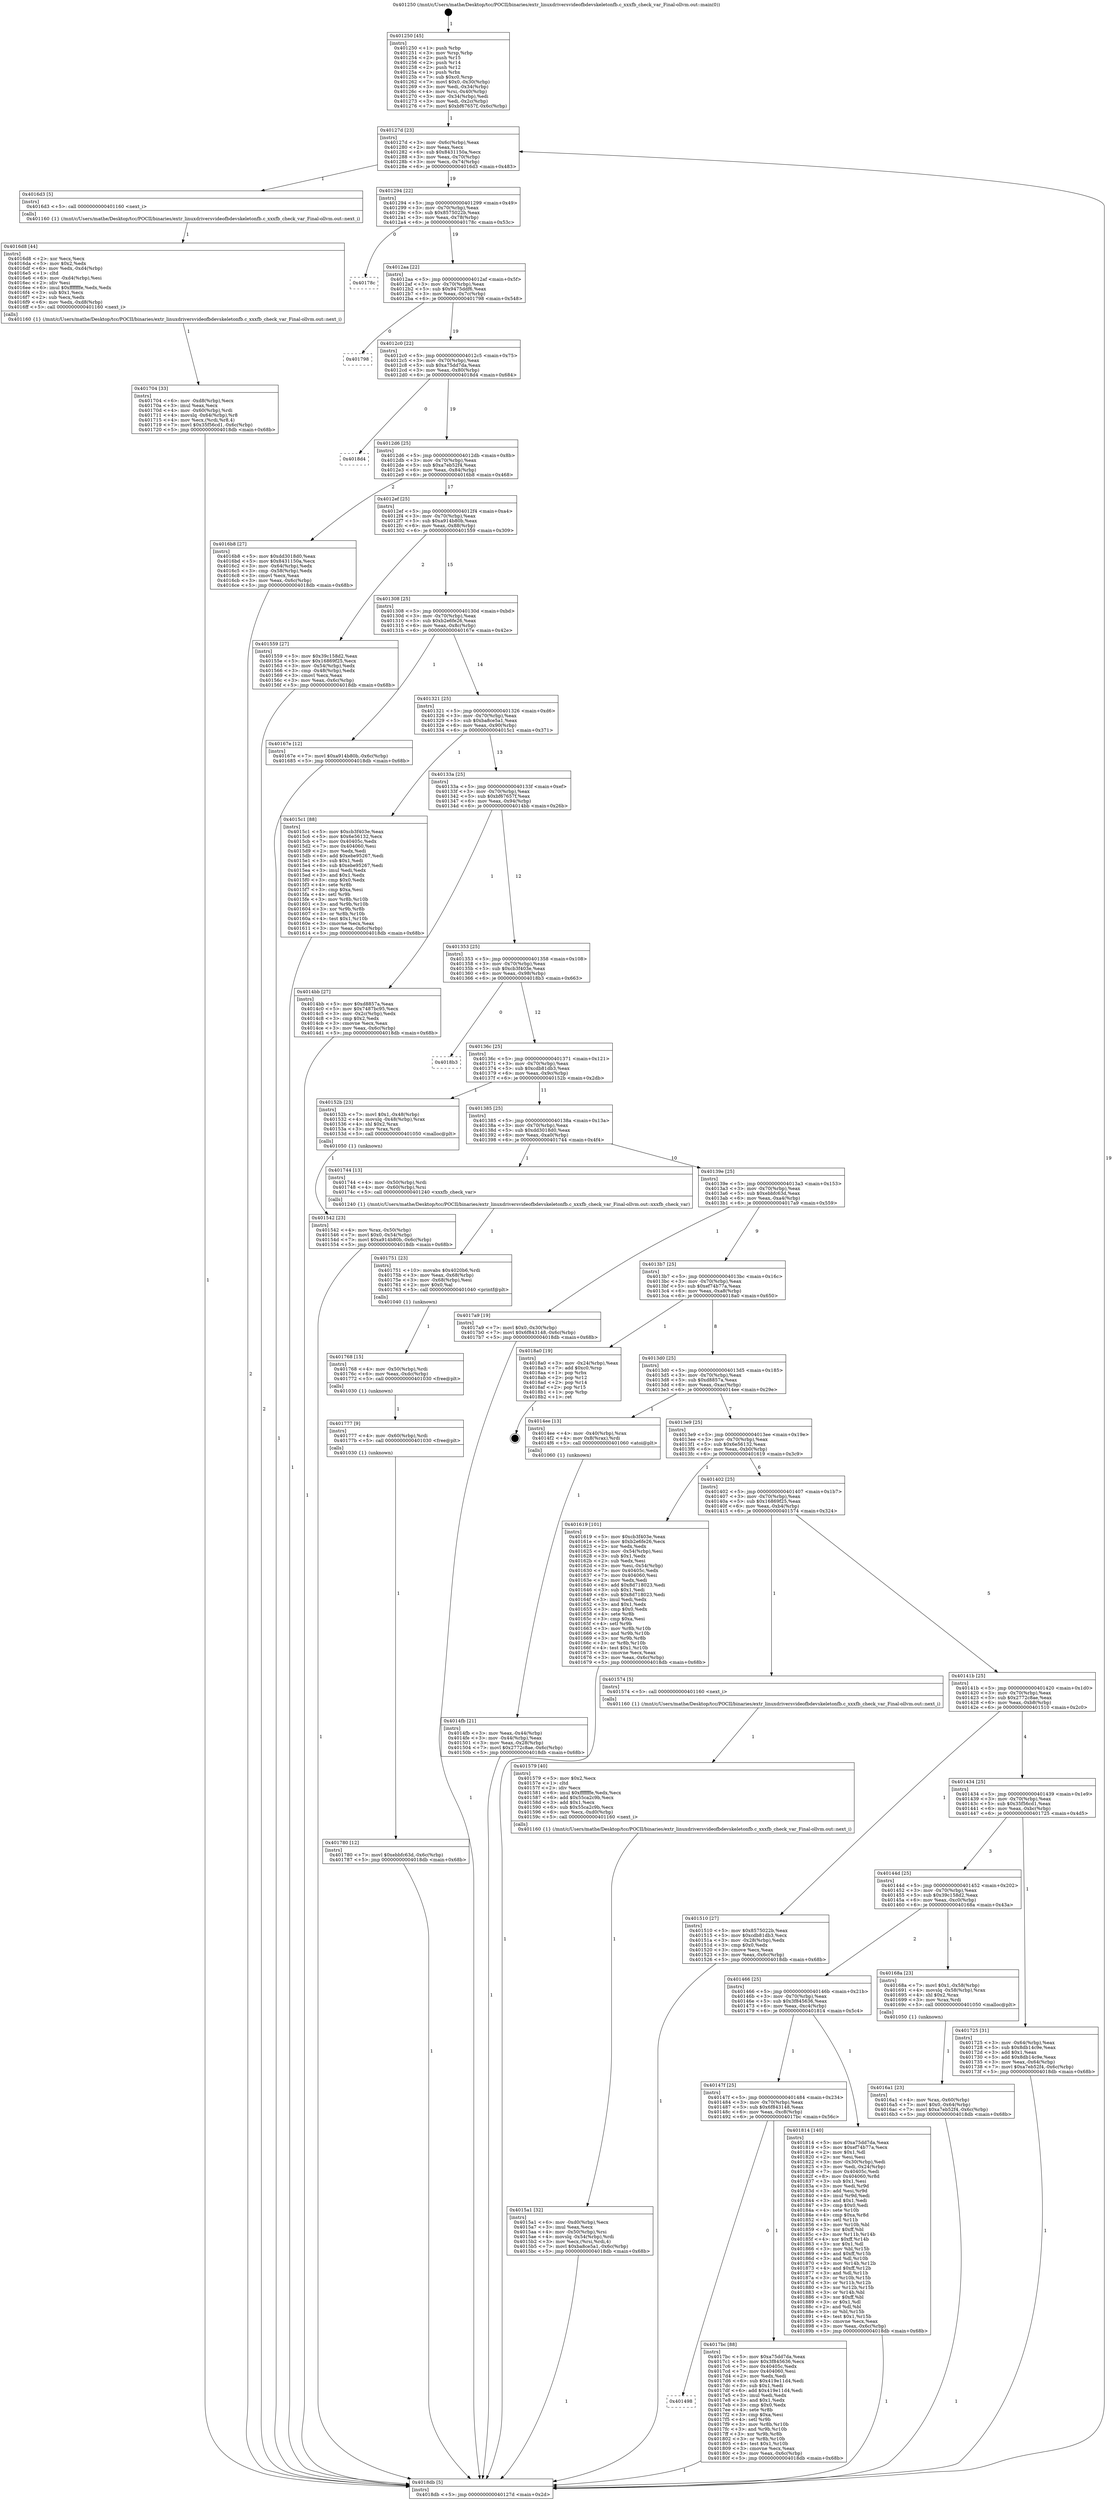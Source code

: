 digraph "0x401250" {
  label = "0x401250 (/mnt/c/Users/mathe/Desktop/tcc/POCII/binaries/extr_linuxdriversvideofbdevskeletonfb.c_xxxfb_check_var_Final-ollvm.out::main(0))"
  labelloc = "t"
  node[shape=record]

  Entry [label="",width=0.3,height=0.3,shape=circle,fillcolor=black,style=filled]
  "0x40127d" [label="{
     0x40127d [23]\l
     | [instrs]\l
     &nbsp;&nbsp;0x40127d \<+3\>: mov -0x6c(%rbp),%eax\l
     &nbsp;&nbsp;0x401280 \<+2\>: mov %eax,%ecx\l
     &nbsp;&nbsp;0x401282 \<+6\>: sub $0x8431150a,%ecx\l
     &nbsp;&nbsp;0x401288 \<+3\>: mov %eax,-0x70(%rbp)\l
     &nbsp;&nbsp;0x40128b \<+3\>: mov %ecx,-0x74(%rbp)\l
     &nbsp;&nbsp;0x40128e \<+6\>: je 00000000004016d3 \<main+0x483\>\l
  }"]
  "0x4016d3" [label="{
     0x4016d3 [5]\l
     | [instrs]\l
     &nbsp;&nbsp;0x4016d3 \<+5\>: call 0000000000401160 \<next_i\>\l
     | [calls]\l
     &nbsp;&nbsp;0x401160 \{1\} (/mnt/c/Users/mathe/Desktop/tcc/POCII/binaries/extr_linuxdriversvideofbdevskeletonfb.c_xxxfb_check_var_Final-ollvm.out::next_i)\l
  }"]
  "0x401294" [label="{
     0x401294 [22]\l
     | [instrs]\l
     &nbsp;&nbsp;0x401294 \<+5\>: jmp 0000000000401299 \<main+0x49\>\l
     &nbsp;&nbsp;0x401299 \<+3\>: mov -0x70(%rbp),%eax\l
     &nbsp;&nbsp;0x40129c \<+5\>: sub $0x8575022b,%eax\l
     &nbsp;&nbsp;0x4012a1 \<+3\>: mov %eax,-0x78(%rbp)\l
     &nbsp;&nbsp;0x4012a4 \<+6\>: je 000000000040178c \<main+0x53c\>\l
  }"]
  Exit [label="",width=0.3,height=0.3,shape=circle,fillcolor=black,style=filled,peripheries=2]
  "0x40178c" [label="{
     0x40178c\l
  }", style=dashed]
  "0x4012aa" [label="{
     0x4012aa [22]\l
     | [instrs]\l
     &nbsp;&nbsp;0x4012aa \<+5\>: jmp 00000000004012af \<main+0x5f\>\l
     &nbsp;&nbsp;0x4012af \<+3\>: mov -0x70(%rbp),%eax\l
     &nbsp;&nbsp;0x4012b2 \<+5\>: sub $0x9475ddf6,%eax\l
     &nbsp;&nbsp;0x4012b7 \<+3\>: mov %eax,-0x7c(%rbp)\l
     &nbsp;&nbsp;0x4012ba \<+6\>: je 0000000000401798 \<main+0x548\>\l
  }"]
  "0x401498" [label="{
     0x401498\l
  }", style=dashed]
  "0x401798" [label="{
     0x401798\l
  }", style=dashed]
  "0x4012c0" [label="{
     0x4012c0 [22]\l
     | [instrs]\l
     &nbsp;&nbsp;0x4012c0 \<+5\>: jmp 00000000004012c5 \<main+0x75\>\l
     &nbsp;&nbsp;0x4012c5 \<+3\>: mov -0x70(%rbp),%eax\l
     &nbsp;&nbsp;0x4012c8 \<+5\>: sub $0xa75dd7da,%eax\l
     &nbsp;&nbsp;0x4012cd \<+3\>: mov %eax,-0x80(%rbp)\l
     &nbsp;&nbsp;0x4012d0 \<+6\>: je 00000000004018d4 \<main+0x684\>\l
  }"]
  "0x4017bc" [label="{
     0x4017bc [88]\l
     | [instrs]\l
     &nbsp;&nbsp;0x4017bc \<+5\>: mov $0xa75dd7da,%eax\l
     &nbsp;&nbsp;0x4017c1 \<+5\>: mov $0x3f845636,%ecx\l
     &nbsp;&nbsp;0x4017c6 \<+7\>: mov 0x40405c,%edx\l
     &nbsp;&nbsp;0x4017cd \<+7\>: mov 0x404060,%esi\l
     &nbsp;&nbsp;0x4017d4 \<+2\>: mov %edx,%edi\l
     &nbsp;&nbsp;0x4017d6 \<+6\>: sub $0x419e11d4,%edi\l
     &nbsp;&nbsp;0x4017dc \<+3\>: sub $0x1,%edi\l
     &nbsp;&nbsp;0x4017df \<+6\>: add $0x419e11d4,%edi\l
     &nbsp;&nbsp;0x4017e5 \<+3\>: imul %edi,%edx\l
     &nbsp;&nbsp;0x4017e8 \<+3\>: and $0x1,%edx\l
     &nbsp;&nbsp;0x4017eb \<+3\>: cmp $0x0,%edx\l
     &nbsp;&nbsp;0x4017ee \<+4\>: sete %r8b\l
     &nbsp;&nbsp;0x4017f2 \<+3\>: cmp $0xa,%esi\l
     &nbsp;&nbsp;0x4017f5 \<+4\>: setl %r9b\l
     &nbsp;&nbsp;0x4017f9 \<+3\>: mov %r8b,%r10b\l
     &nbsp;&nbsp;0x4017fc \<+3\>: and %r9b,%r10b\l
     &nbsp;&nbsp;0x4017ff \<+3\>: xor %r9b,%r8b\l
     &nbsp;&nbsp;0x401802 \<+3\>: or %r8b,%r10b\l
     &nbsp;&nbsp;0x401805 \<+4\>: test $0x1,%r10b\l
     &nbsp;&nbsp;0x401809 \<+3\>: cmovne %ecx,%eax\l
     &nbsp;&nbsp;0x40180c \<+3\>: mov %eax,-0x6c(%rbp)\l
     &nbsp;&nbsp;0x40180f \<+5\>: jmp 00000000004018db \<main+0x68b\>\l
  }"]
  "0x4018d4" [label="{
     0x4018d4\l
  }", style=dashed]
  "0x4012d6" [label="{
     0x4012d6 [25]\l
     | [instrs]\l
     &nbsp;&nbsp;0x4012d6 \<+5\>: jmp 00000000004012db \<main+0x8b\>\l
     &nbsp;&nbsp;0x4012db \<+3\>: mov -0x70(%rbp),%eax\l
     &nbsp;&nbsp;0x4012de \<+5\>: sub $0xa7eb52f4,%eax\l
     &nbsp;&nbsp;0x4012e3 \<+6\>: mov %eax,-0x84(%rbp)\l
     &nbsp;&nbsp;0x4012e9 \<+6\>: je 00000000004016b8 \<main+0x468\>\l
  }"]
  "0x40147f" [label="{
     0x40147f [25]\l
     | [instrs]\l
     &nbsp;&nbsp;0x40147f \<+5\>: jmp 0000000000401484 \<main+0x234\>\l
     &nbsp;&nbsp;0x401484 \<+3\>: mov -0x70(%rbp),%eax\l
     &nbsp;&nbsp;0x401487 \<+5\>: sub $0x6f843148,%eax\l
     &nbsp;&nbsp;0x40148c \<+6\>: mov %eax,-0xc8(%rbp)\l
     &nbsp;&nbsp;0x401492 \<+6\>: je 00000000004017bc \<main+0x56c\>\l
  }"]
  "0x4016b8" [label="{
     0x4016b8 [27]\l
     | [instrs]\l
     &nbsp;&nbsp;0x4016b8 \<+5\>: mov $0xdd3018d0,%eax\l
     &nbsp;&nbsp;0x4016bd \<+5\>: mov $0x8431150a,%ecx\l
     &nbsp;&nbsp;0x4016c2 \<+3\>: mov -0x64(%rbp),%edx\l
     &nbsp;&nbsp;0x4016c5 \<+3\>: cmp -0x58(%rbp),%edx\l
     &nbsp;&nbsp;0x4016c8 \<+3\>: cmovl %ecx,%eax\l
     &nbsp;&nbsp;0x4016cb \<+3\>: mov %eax,-0x6c(%rbp)\l
     &nbsp;&nbsp;0x4016ce \<+5\>: jmp 00000000004018db \<main+0x68b\>\l
  }"]
  "0x4012ef" [label="{
     0x4012ef [25]\l
     | [instrs]\l
     &nbsp;&nbsp;0x4012ef \<+5\>: jmp 00000000004012f4 \<main+0xa4\>\l
     &nbsp;&nbsp;0x4012f4 \<+3\>: mov -0x70(%rbp),%eax\l
     &nbsp;&nbsp;0x4012f7 \<+5\>: sub $0xa914b80b,%eax\l
     &nbsp;&nbsp;0x4012fc \<+6\>: mov %eax,-0x88(%rbp)\l
     &nbsp;&nbsp;0x401302 \<+6\>: je 0000000000401559 \<main+0x309\>\l
  }"]
  "0x401814" [label="{
     0x401814 [140]\l
     | [instrs]\l
     &nbsp;&nbsp;0x401814 \<+5\>: mov $0xa75dd7da,%eax\l
     &nbsp;&nbsp;0x401819 \<+5\>: mov $0xef74b77a,%ecx\l
     &nbsp;&nbsp;0x40181e \<+2\>: mov $0x1,%dl\l
     &nbsp;&nbsp;0x401820 \<+2\>: xor %esi,%esi\l
     &nbsp;&nbsp;0x401822 \<+3\>: mov -0x30(%rbp),%edi\l
     &nbsp;&nbsp;0x401825 \<+3\>: mov %edi,-0x24(%rbp)\l
     &nbsp;&nbsp;0x401828 \<+7\>: mov 0x40405c,%edi\l
     &nbsp;&nbsp;0x40182f \<+8\>: mov 0x404060,%r8d\l
     &nbsp;&nbsp;0x401837 \<+3\>: sub $0x1,%esi\l
     &nbsp;&nbsp;0x40183a \<+3\>: mov %edi,%r9d\l
     &nbsp;&nbsp;0x40183d \<+3\>: add %esi,%r9d\l
     &nbsp;&nbsp;0x401840 \<+4\>: imul %r9d,%edi\l
     &nbsp;&nbsp;0x401844 \<+3\>: and $0x1,%edi\l
     &nbsp;&nbsp;0x401847 \<+3\>: cmp $0x0,%edi\l
     &nbsp;&nbsp;0x40184a \<+4\>: sete %r10b\l
     &nbsp;&nbsp;0x40184e \<+4\>: cmp $0xa,%r8d\l
     &nbsp;&nbsp;0x401852 \<+4\>: setl %r11b\l
     &nbsp;&nbsp;0x401856 \<+3\>: mov %r10b,%bl\l
     &nbsp;&nbsp;0x401859 \<+3\>: xor $0xff,%bl\l
     &nbsp;&nbsp;0x40185c \<+3\>: mov %r11b,%r14b\l
     &nbsp;&nbsp;0x40185f \<+4\>: xor $0xff,%r14b\l
     &nbsp;&nbsp;0x401863 \<+3\>: xor $0x1,%dl\l
     &nbsp;&nbsp;0x401866 \<+3\>: mov %bl,%r15b\l
     &nbsp;&nbsp;0x401869 \<+4\>: and $0xff,%r15b\l
     &nbsp;&nbsp;0x40186d \<+3\>: and %dl,%r10b\l
     &nbsp;&nbsp;0x401870 \<+3\>: mov %r14b,%r12b\l
     &nbsp;&nbsp;0x401873 \<+4\>: and $0xff,%r12b\l
     &nbsp;&nbsp;0x401877 \<+3\>: and %dl,%r11b\l
     &nbsp;&nbsp;0x40187a \<+3\>: or %r10b,%r15b\l
     &nbsp;&nbsp;0x40187d \<+3\>: or %r11b,%r12b\l
     &nbsp;&nbsp;0x401880 \<+3\>: xor %r12b,%r15b\l
     &nbsp;&nbsp;0x401883 \<+3\>: or %r14b,%bl\l
     &nbsp;&nbsp;0x401886 \<+3\>: xor $0xff,%bl\l
     &nbsp;&nbsp;0x401889 \<+3\>: or $0x1,%dl\l
     &nbsp;&nbsp;0x40188c \<+2\>: and %dl,%bl\l
     &nbsp;&nbsp;0x40188e \<+3\>: or %bl,%r15b\l
     &nbsp;&nbsp;0x401891 \<+4\>: test $0x1,%r15b\l
     &nbsp;&nbsp;0x401895 \<+3\>: cmovne %ecx,%eax\l
     &nbsp;&nbsp;0x401898 \<+3\>: mov %eax,-0x6c(%rbp)\l
     &nbsp;&nbsp;0x40189b \<+5\>: jmp 00000000004018db \<main+0x68b\>\l
  }"]
  "0x401559" [label="{
     0x401559 [27]\l
     | [instrs]\l
     &nbsp;&nbsp;0x401559 \<+5\>: mov $0x39c158d2,%eax\l
     &nbsp;&nbsp;0x40155e \<+5\>: mov $0x16869f25,%ecx\l
     &nbsp;&nbsp;0x401563 \<+3\>: mov -0x54(%rbp),%edx\l
     &nbsp;&nbsp;0x401566 \<+3\>: cmp -0x48(%rbp),%edx\l
     &nbsp;&nbsp;0x401569 \<+3\>: cmovl %ecx,%eax\l
     &nbsp;&nbsp;0x40156c \<+3\>: mov %eax,-0x6c(%rbp)\l
     &nbsp;&nbsp;0x40156f \<+5\>: jmp 00000000004018db \<main+0x68b\>\l
  }"]
  "0x401308" [label="{
     0x401308 [25]\l
     | [instrs]\l
     &nbsp;&nbsp;0x401308 \<+5\>: jmp 000000000040130d \<main+0xbd\>\l
     &nbsp;&nbsp;0x40130d \<+3\>: mov -0x70(%rbp),%eax\l
     &nbsp;&nbsp;0x401310 \<+5\>: sub $0xb2e6fe26,%eax\l
     &nbsp;&nbsp;0x401315 \<+6\>: mov %eax,-0x8c(%rbp)\l
     &nbsp;&nbsp;0x40131b \<+6\>: je 000000000040167e \<main+0x42e\>\l
  }"]
  "0x401780" [label="{
     0x401780 [12]\l
     | [instrs]\l
     &nbsp;&nbsp;0x401780 \<+7\>: movl $0xebbfc63d,-0x6c(%rbp)\l
     &nbsp;&nbsp;0x401787 \<+5\>: jmp 00000000004018db \<main+0x68b\>\l
  }"]
  "0x40167e" [label="{
     0x40167e [12]\l
     | [instrs]\l
     &nbsp;&nbsp;0x40167e \<+7\>: movl $0xa914b80b,-0x6c(%rbp)\l
     &nbsp;&nbsp;0x401685 \<+5\>: jmp 00000000004018db \<main+0x68b\>\l
  }"]
  "0x401321" [label="{
     0x401321 [25]\l
     | [instrs]\l
     &nbsp;&nbsp;0x401321 \<+5\>: jmp 0000000000401326 \<main+0xd6\>\l
     &nbsp;&nbsp;0x401326 \<+3\>: mov -0x70(%rbp),%eax\l
     &nbsp;&nbsp;0x401329 \<+5\>: sub $0xba8ce5a1,%eax\l
     &nbsp;&nbsp;0x40132e \<+6\>: mov %eax,-0x90(%rbp)\l
     &nbsp;&nbsp;0x401334 \<+6\>: je 00000000004015c1 \<main+0x371\>\l
  }"]
  "0x401777" [label="{
     0x401777 [9]\l
     | [instrs]\l
     &nbsp;&nbsp;0x401777 \<+4\>: mov -0x60(%rbp),%rdi\l
     &nbsp;&nbsp;0x40177b \<+5\>: call 0000000000401030 \<free@plt\>\l
     | [calls]\l
     &nbsp;&nbsp;0x401030 \{1\} (unknown)\l
  }"]
  "0x4015c1" [label="{
     0x4015c1 [88]\l
     | [instrs]\l
     &nbsp;&nbsp;0x4015c1 \<+5\>: mov $0xcb3f403e,%eax\l
     &nbsp;&nbsp;0x4015c6 \<+5\>: mov $0x6e56132,%ecx\l
     &nbsp;&nbsp;0x4015cb \<+7\>: mov 0x40405c,%edx\l
     &nbsp;&nbsp;0x4015d2 \<+7\>: mov 0x404060,%esi\l
     &nbsp;&nbsp;0x4015d9 \<+2\>: mov %edx,%edi\l
     &nbsp;&nbsp;0x4015db \<+6\>: add $0xebe95267,%edi\l
     &nbsp;&nbsp;0x4015e1 \<+3\>: sub $0x1,%edi\l
     &nbsp;&nbsp;0x4015e4 \<+6\>: sub $0xebe95267,%edi\l
     &nbsp;&nbsp;0x4015ea \<+3\>: imul %edi,%edx\l
     &nbsp;&nbsp;0x4015ed \<+3\>: and $0x1,%edx\l
     &nbsp;&nbsp;0x4015f0 \<+3\>: cmp $0x0,%edx\l
     &nbsp;&nbsp;0x4015f3 \<+4\>: sete %r8b\l
     &nbsp;&nbsp;0x4015f7 \<+3\>: cmp $0xa,%esi\l
     &nbsp;&nbsp;0x4015fa \<+4\>: setl %r9b\l
     &nbsp;&nbsp;0x4015fe \<+3\>: mov %r8b,%r10b\l
     &nbsp;&nbsp;0x401601 \<+3\>: and %r9b,%r10b\l
     &nbsp;&nbsp;0x401604 \<+3\>: xor %r9b,%r8b\l
     &nbsp;&nbsp;0x401607 \<+3\>: or %r8b,%r10b\l
     &nbsp;&nbsp;0x40160a \<+4\>: test $0x1,%r10b\l
     &nbsp;&nbsp;0x40160e \<+3\>: cmovne %ecx,%eax\l
     &nbsp;&nbsp;0x401611 \<+3\>: mov %eax,-0x6c(%rbp)\l
     &nbsp;&nbsp;0x401614 \<+5\>: jmp 00000000004018db \<main+0x68b\>\l
  }"]
  "0x40133a" [label="{
     0x40133a [25]\l
     | [instrs]\l
     &nbsp;&nbsp;0x40133a \<+5\>: jmp 000000000040133f \<main+0xef\>\l
     &nbsp;&nbsp;0x40133f \<+3\>: mov -0x70(%rbp),%eax\l
     &nbsp;&nbsp;0x401342 \<+5\>: sub $0xbf67657f,%eax\l
     &nbsp;&nbsp;0x401347 \<+6\>: mov %eax,-0x94(%rbp)\l
     &nbsp;&nbsp;0x40134d \<+6\>: je 00000000004014bb \<main+0x26b\>\l
  }"]
  "0x401768" [label="{
     0x401768 [15]\l
     | [instrs]\l
     &nbsp;&nbsp;0x401768 \<+4\>: mov -0x50(%rbp),%rdi\l
     &nbsp;&nbsp;0x40176c \<+6\>: mov %eax,-0xdc(%rbp)\l
     &nbsp;&nbsp;0x401772 \<+5\>: call 0000000000401030 \<free@plt\>\l
     | [calls]\l
     &nbsp;&nbsp;0x401030 \{1\} (unknown)\l
  }"]
  "0x4014bb" [label="{
     0x4014bb [27]\l
     | [instrs]\l
     &nbsp;&nbsp;0x4014bb \<+5\>: mov $0xd8857a,%eax\l
     &nbsp;&nbsp;0x4014c0 \<+5\>: mov $0x7487bc95,%ecx\l
     &nbsp;&nbsp;0x4014c5 \<+3\>: mov -0x2c(%rbp),%edx\l
     &nbsp;&nbsp;0x4014c8 \<+3\>: cmp $0x2,%edx\l
     &nbsp;&nbsp;0x4014cb \<+3\>: cmovne %ecx,%eax\l
     &nbsp;&nbsp;0x4014ce \<+3\>: mov %eax,-0x6c(%rbp)\l
     &nbsp;&nbsp;0x4014d1 \<+5\>: jmp 00000000004018db \<main+0x68b\>\l
  }"]
  "0x401353" [label="{
     0x401353 [25]\l
     | [instrs]\l
     &nbsp;&nbsp;0x401353 \<+5\>: jmp 0000000000401358 \<main+0x108\>\l
     &nbsp;&nbsp;0x401358 \<+3\>: mov -0x70(%rbp),%eax\l
     &nbsp;&nbsp;0x40135b \<+5\>: sub $0xcb3f403e,%eax\l
     &nbsp;&nbsp;0x401360 \<+6\>: mov %eax,-0x98(%rbp)\l
     &nbsp;&nbsp;0x401366 \<+6\>: je 00000000004018b3 \<main+0x663\>\l
  }"]
  "0x4018db" [label="{
     0x4018db [5]\l
     | [instrs]\l
     &nbsp;&nbsp;0x4018db \<+5\>: jmp 000000000040127d \<main+0x2d\>\l
  }"]
  "0x401250" [label="{
     0x401250 [45]\l
     | [instrs]\l
     &nbsp;&nbsp;0x401250 \<+1\>: push %rbp\l
     &nbsp;&nbsp;0x401251 \<+3\>: mov %rsp,%rbp\l
     &nbsp;&nbsp;0x401254 \<+2\>: push %r15\l
     &nbsp;&nbsp;0x401256 \<+2\>: push %r14\l
     &nbsp;&nbsp;0x401258 \<+2\>: push %r12\l
     &nbsp;&nbsp;0x40125a \<+1\>: push %rbx\l
     &nbsp;&nbsp;0x40125b \<+7\>: sub $0xc0,%rsp\l
     &nbsp;&nbsp;0x401262 \<+7\>: movl $0x0,-0x30(%rbp)\l
     &nbsp;&nbsp;0x401269 \<+3\>: mov %edi,-0x34(%rbp)\l
     &nbsp;&nbsp;0x40126c \<+4\>: mov %rsi,-0x40(%rbp)\l
     &nbsp;&nbsp;0x401270 \<+3\>: mov -0x34(%rbp),%edi\l
     &nbsp;&nbsp;0x401273 \<+3\>: mov %edi,-0x2c(%rbp)\l
     &nbsp;&nbsp;0x401276 \<+7\>: movl $0xbf67657f,-0x6c(%rbp)\l
  }"]
  "0x401751" [label="{
     0x401751 [23]\l
     | [instrs]\l
     &nbsp;&nbsp;0x401751 \<+10\>: movabs $0x4020b6,%rdi\l
     &nbsp;&nbsp;0x40175b \<+3\>: mov %eax,-0x68(%rbp)\l
     &nbsp;&nbsp;0x40175e \<+3\>: mov -0x68(%rbp),%esi\l
     &nbsp;&nbsp;0x401761 \<+2\>: mov $0x0,%al\l
     &nbsp;&nbsp;0x401763 \<+5\>: call 0000000000401040 \<printf@plt\>\l
     | [calls]\l
     &nbsp;&nbsp;0x401040 \{1\} (unknown)\l
  }"]
  "0x4018b3" [label="{
     0x4018b3\l
  }", style=dashed]
  "0x40136c" [label="{
     0x40136c [25]\l
     | [instrs]\l
     &nbsp;&nbsp;0x40136c \<+5\>: jmp 0000000000401371 \<main+0x121\>\l
     &nbsp;&nbsp;0x401371 \<+3\>: mov -0x70(%rbp),%eax\l
     &nbsp;&nbsp;0x401374 \<+5\>: sub $0xcdb81db3,%eax\l
     &nbsp;&nbsp;0x401379 \<+6\>: mov %eax,-0x9c(%rbp)\l
     &nbsp;&nbsp;0x40137f \<+6\>: je 000000000040152b \<main+0x2db\>\l
  }"]
  "0x401704" [label="{
     0x401704 [33]\l
     | [instrs]\l
     &nbsp;&nbsp;0x401704 \<+6\>: mov -0xd8(%rbp),%ecx\l
     &nbsp;&nbsp;0x40170a \<+3\>: imul %eax,%ecx\l
     &nbsp;&nbsp;0x40170d \<+4\>: mov -0x60(%rbp),%rdi\l
     &nbsp;&nbsp;0x401711 \<+4\>: movslq -0x64(%rbp),%r8\l
     &nbsp;&nbsp;0x401715 \<+4\>: mov %ecx,(%rdi,%r8,4)\l
     &nbsp;&nbsp;0x401719 \<+7\>: movl $0x35f56cd1,-0x6c(%rbp)\l
     &nbsp;&nbsp;0x401720 \<+5\>: jmp 00000000004018db \<main+0x68b\>\l
  }"]
  "0x40152b" [label="{
     0x40152b [23]\l
     | [instrs]\l
     &nbsp;&nbsp;0x40152b \<+7\>: movl $0x1,-0x48(%rbp)\l
     &nbsp;&nbsp;0x401532 \<+4\>: movslq -0x48(%rbp),%rax\l
     &nbsp;&nbsp;0x401536 \<+4\>: shl $0x2,%rax\l
     &nbsp;&nbsp;0x40153a \<+3\>: mov %rax,%rdi\l
     &nbsp;&nbsp;0x40153d \<+5\>: call 0000000000401050 \<malloc@plt\>\l
     | [calls]\l
     &nbsp;&nbsp;0x401050 \{1\} (unknown)\l
  }"]
  "0x401385" [label="{
     0x401385 [25]\l
     | [instrs]\l
     &nbsp;&nbsp;0x401385 \<+5\>: jmp 000000000040138a \<main+0x13a\>\l
     &nbsp;&nbsp;0x40138a \<+3\>: mov -0x70(%rbp),%eax\l
     &nbsp;&nbsp;0x40138d \<+5\>: sub $0xdd3018d0,%eax\l
     &nbsp;&nbsp;0x401392 \<+6\>: mov %eax,-0xa0(%rbp)\l
     &nbsp;&nbsp;0x401398 \<+6\>: je 0000000000401744 \<main+0x4f4\>\l
  }"]
  "0x4016d8" [label="{
     0x4016d8 [44]\l
     | [instrs]\l
     &nbsp;&nbsp;0x4016d8 \<+2\>: xor %ecx,%ecx\l
     &nbsp;&nbsp;0x4016da \<+5\>: mov $0x2,%edx\l
     &nbsp;&nbsp;0x4016df \<+6\>: mov %edx,-0xd4(%rbp)\l
     &nbsp;&nbsp;0x4016e5 \<+1\>: cltd\l
     &nbsp;&nbsp;0x4016e6 \<+6\>: mov -0xd4(%rbp),%esi\l
     &nbsp;&nbsp;0x4016ec \<+2\>: idiv %esi\l
     &nbsp;&nbsp;0x4016ee \<+6\>: imul $0xfffffffe,%edx,%edx\l
     &nbsp;&nbsp;0x4016f4 \<+3\>: sub $0x1,%ecx\l
     &nbsp;&nbsp;0x4016f7 \<+2\>: sub %ecx,%edx\l
     &nbsp;&nbsp;0x4016f9 \<+6\>: mov %edx,-0xd8(%rbp)\l
     &nbsp;&nbsp;0x4016ff \<+5\>: call 0000000000401160 \<next_i\>\l
     | [calls]\l
     &nbsp;&nbsp;0x401160 \{1\} (/mnt/c/Users/mathe/Desktop/tcc/POCII/binaries/extr_linuxdriversvideofbdevskeletonfb.c_xxxfb_check_var_Final-ollvm.out::next_i)\l
  }"]
  "0x401744" [label="{
     0x401744 [13]\l
     | [instrs]\l
     &nbsp;&nbsp;0x401744 \<+4\>: mov -0x50(%rbp),%rdi\l
     &nbsp;&nbsp;0x401748 \<+4\>: mov -0x60(%rbp),%rsi\l
     &nbsp;&nbsp;0x40174c \<+5\>: call 0000000000401240 \<xxxfb_check_var\>\l
     | [calls]\l
     &nbsp;&nbsp;0x401240 \{1\} (/mnt/c/Users/mathe/Desktop/tcc/POCII/binaries/extr_linuxdriversvideofbdevskeletonfb.c_xxxfb_check_var_Final-ollvm.out::xxxfb_check_var)\l
  }"]
  "0x40139e" [label="{
     0x40139e [25]\l
     | [instrs]\l
     &nbsp;&nbsp;0x40139e \<+5\>: jmp 00000000004013a3 \<main+0x153\>\l
     &nbsp;&nbsp;0x4013a3 \<+3\>: mov -0x70(%rbp),%eax\l
     &nbsp;&nbsp;0x4013a6 \<+5\>: sub $0xebbfc63d,%eax\l
     &nbsp;&nbsp;0x4013ab \<+6\>: mov %eax,-0xa4(%rbp)\l
     &nbsp;&nbsp;0x4013b1 \<+6\>: je 00000000004017a9 \<main+0x559\>\l
  }"]
  "0x4016a1" [label="{
     0x4016a1 [23]\l
     | [instrs]\l
     &nbsp;&nbsp;0x4016a1 \<+4\>: mov %rax,-0x60(%rbp)\l
     &nbsp;&nbsp;0x4016a5 \<+7\>: movl $0x0,-0x64(%rbp)\l
     &nbsp;&nbsp;0x4016ac \<+7\>: movl $0xa7eb52f4,-0x6c(%rbp)\l
     &nbsp;&nbsp;0x4016b3 \<+5\>: jmp 00000000004018db \<main+0x68b\>\l
  }"]
  "0x4017a9" [label="{
     0x4017a9 [19]\l
     | [instrs]\l
     &nbsp;&nbsp;0x4017a9 \<+7\>: movl $0x0,-0x30(%rbp)\l
     &nbsp;&nbsp;0x4017b0 \<+7\>: movl $0x6f843148,-0x6c(%rbp)\l
     &nbsp;&nbsp;0x4017b7 \<+5\>: jmp 00000000004018db \<main+0x68b\>\l
  }"]
  "0x4013b7" [label="{
     0x4013b7 [25]\l
     | [instrs]\l
     &nbsp;&nbsp;0x4013b7 \<+5\>: jmp 00000000004013bc \<main+0x16c\>\l
     &nbsp;&nbsp;0x4013bc \<+3\>: mov -0x70(%rbp),%eax\l
     &nbsp;&nbsp;0x4013bf \<+5\>: sub $0xef74b77a,%eax\l
     &nbsp;&nbsp;0x4013c4 \<+6\>: mov %eax,-0xa8(%rbp)\l
     &nbsp;&nbsp;0x4013ca \<+6\>: je 00000000004018a0 \<main+0x650\>\l
  }"]
  "0x401466" [label="{
     0x401466 [25]\l
     | [instrs]\l
     &nbsp;&nbsp;0x401466 \<+5\>: jmp 000000000040146b \<main+0x21b\>\l
     &nbsp;&nbsp;0x40146b \<+3\>: mov -0x70(%rbp),%eax\l
     &nbsp;&nbsp;0x40146e \<+5\>: sub $0x3f845636,%eax\l
     &nbsp;&nbsp;0x401473 \<+6\>: mov %eax,-0xc4(%rbp)\l
     &nbsp;&nbsp;0x401479 \<+6\>: je 0000000000401814 \<main+0x5c4\>\l
  }"]
  "0x4018a0" [label="{
     0x4018a0 [19]\l
     | [instrs]\l
     &nbsp;&nbsp;0x4018a0 \<+3\>: mov -0x24(%rbp),%eax\l
     &nbsp;&nbsp;0x4018a3 \<+7\>: add $0xc0,%rsp\l
     &nbsp;&nbsp;0x4018aa \<+1\>: pop %rbx\l
     &nbsp;&nbsp;0x4018ab \<+2\>: pop %r12\l
     &nbsp;&nbsp;0x4018ad \<+2\>: pop %r14\l
     &nbsp;&nbsp;0x4018af \<+2\>: pop %r15\l
     &nbsp;&nbsp;0x4018b1 \<+1\>: pop %rbp\l
     &nbsp;&nbsp;0x4018b2 \<+1\>: ret\l
  }"]
  "0x4013d0" [label="{
     0x4013d0 [25]\l
     | [instrs]\l
     &nbsp;&nbsp;0x4013d0 \<+5\>: jmp 00000000004013d5 \<main+0x185\>\l
     &nbsp;&nbsp;0x4013d5 \<+3\>: mov -0x70(%rbp),%eax\l
     &nbsp;&nbsp;0x4013d8 \<+5\>: sub $0xd8857a,%eax\l
     &nbsp;&nbsp;0x4013dd \<+6\>: mov %eax,-0xac(%rbp)\l
     &nbsp;&nbsp;0x4013e3 \<+6\>: je 00000000004014ee \<main+0x29e\>\l
  }"]
  "0x40168a" [label="{
     0x40168a [23]\l
     | [instrs]\l
     &nbsp;&nbsp;0x40168a \<+7\>: movl $0x1,-0x58(%rbp)\l
     &nbsp;&nbsp;0x401691 \<+4\>: movslq -0x58(%rbp),%rax\l
     &nbsp;&nbsp;0x401695 \<+4\>: shl $0x2,%rax\l
     &nbsp;&nbsp;0x401699 \<+3\>: mov %rax,%rdi\l
     &nbsp;&nbsp;0x40169c \<+5\>: call 0000000000401050 \<malloc@plt\>\l
     | [calls]\l
     &nbsp;&nbsp;0x401050 \{1\} (unknown)\l
  }"]
  "0x4014ee" [label="{
     0x4014ee [13]\l
     | [instrs]\l
     &nbsp;&nbsp;0x4014ee \<+4\>: mov -0x40(%rbp),%rax\l
     &nbsp;&nbsp;0x4014f2 \<+4\>: mov 0x8(%rax),%rdi\l
     &nbsp;&nbsp;0x4014f6 \<+5\>: call 0000000000401060 \<atoi@plt\>\l
     | [calls]\l
     &nbsp;&nbsp;0x401060 \{1\} (unknown)\l
  }"]
  "0x4013e9" [label="{
     0x4013e9 [25]\l
     | [instrs]\l
     &nbsp;&nbsp;0x4013e9 \<+5\>: jmp 00000000004013ee \<main+0x19e\>\l
     &nbsp;&nbsp;0x4013ee \<+3\>: mov -0x70(%rbp),%eax\l
     &nbsp;&nbsp;0x4013f1 \<+5\>: sub $0x6e56132,%eax\l
     &nbsp;&nbsp;0x4013f6 \<+6\>: mov %eax,-0xb0(%rbp)\l
     &nbsp;&nbsp;0x4013fc \<+6\>: je 0000000000401619 \<main+0x3c9\>\l
  }"]
  "0x4014fb" [label="{
     0x4014fb [21]\l
     | [instrs]\l
     &nbsp;&nbsp;0x4014fb \<+3\>: mov %eax,-0x44(%rbp)\l
     &nbsp;&nbsp;0x4014fe \<+3\>: mov -0x44(%rbp),%eax\l
     &nbsp;&nbsp;0x401501 \<+3\>: mov %eax,-0x28(%rbp)\l
     &nbsp;&nbsp;0x401504 \<+7\>: movl $0x2772c8ae,-0x6c(%rbp)\l
     &nbsp;&nbsp;0x40150b \<+5\>: jmp 00000000004018db \<main+0x68b\>\l
  }"]
  "0x40144d" [label="{
     0x40144d [25]\l
     | [instrs]\l
     &nbsp;&nbsp;0x40144d \<+5\>: jmp 0000000000401452 \<main+0x202\>\l
     &nbsp;&nbsp;0x401452 \<+3\>: mov -0x70(%rbp),%eax\l
     &nbsp;&nbsp;0x401455 \<+5\>: sub $0x39c158d2,%eax\l
     &nbsp;&nbsp;0x40145a \<+6\>: mov %eax,-0xc0(%rbp)\l
     &nbsp;&nbsp;0x401460 \<+6\>: je 000000000040168a \<main+0x43a\>\l
  }"]
  "0x401619" [label="{
     0x401619 [101]\l
     | [instrs]\l
     &nbsp;&nbsp;0x401619 \<+5\>: mov $0xcb3f403e,%eax\l
     &nbsp;&nbsp;0x40161e \<+5\>: mov $0xb2e6fe26,%ecx\l
     &nbsp;&nbsp;0x401623 \<+2\>: xor %edx,%edx\l
     &nbsp;&nbsp;0x401625 \<+3\>: mov -0x54(%rbp),%esi\l
     &nbsp;&nbsp;0x401628 \<+3\>: sub $0x1,%edx\l
     &nbsp;&nbsp;0x40162b \<+2\>: sub %edx,%esi\l
     &nbsp;&nbsp;0x40162d \<+3\>: mov %esi,-0x54(%rbp)\l
     &nbsp;&nbsp;0x401630 \<+7\>: mov 0x40405c,%edx\l
     &nbsp;&nbsp;0x401637 \<+7\>: mov 0x404060,%esi\l
     &nbsp;&nbsp;0x40163e \<+2\>: mov %edx,%edi\l
     &nbsp;&nbsp;0x401640 \<+6\>: add $0x8d718023,%edi\l
     &nbsp;&nbsp;0x401646 \<+3\>: sub $0x1,%edi\l
     &nbsp;&nbsp;0x401649 \<+6\>: sub $0x8d718023,%edi\l
     &nbsp;&nbsp;0x40164f \<+3\>: imul %edi,%edx\l
     &nbsp;&nbsp;0x401652 \<+3\>: and $0x1,%edx\l
     &nbsp;&nbsp;0x401655 \<+3\>: cmp $0x0,%edx\l
     &nbsp;&nbsp;0x401658 \<+4\>: sete %r8b\l
     &nbsp;&nbsp;0x40165c \<+3\>: cmp $0xa,%esi\l
     &nbsp;&nbsp;0x40165f \<+4\>: setl %r9b\l
     &nbsp;&nbsp;0x401663 \<+3\>: mov %r8b,%r10b\l
     &nbsp;&nbsp;0x401666 \<+3\>: and %r9b,%r10b\l
     &nbsp;&nbsp;0x401669 \<+3\>: xor %r9b,%r8b\l
     &nbsp;&nbsp;0x40166c \<+3\>: or %r8b,%r10b\l
     &nbsp;&nbsp;0x40166f \<+4\>: test $0x1,%r10b\l
     &nbsp;&nbsp;0x401673 \<+3\>: cmovne %ecx,%eax\l
     &nbsp;&nbsp;0x401676 \<+3\>: mov %eax,-0x6c(%rbp)\l
     &nbsp;&nbsp;0x401679 \<+5\>: jmp 00000000004018db \<main+0x68b\>\l
  }"]
  "0x401402" [label="{
     0x401402 [25]\l
     | [instrs]\l
     &nbsp;&nbsp;0x401402 \<+5\>: jmp 0000000000401407 \<main+0x1b7\>\l
     &nbsp;&nbsp;0x401407 \<+3\>: mov -0x70(%rbp),%eax\l
     &nbsp;&nbsp;0x40140a \<+5\>: sub $0x16869f25,%eax\l
     &nbsp;&nbsp;0x40140f \<+6\>: mov %eax,-0xb4(%rbp)\l
     &nbsp;&nbsp;0x401415 \<+6\>: je 0000000000401574 \<main+0x324\>\l
  }"]
  "0x401725" [label="{
     0x401725 [31]\l
     | [instrs]\l
     &nbsp;&nbsp;0x401725 \<+3\>: mov -0x64(%rbp),%eax\l
     &nbsp;&nbsp;0x401728 \<+5\>: sub $0x8db14c9e,%eax\l
     &nbsp;&nbsp;0x40172d \<+3\>: add $0x1,%eax\l
     &nbsp;&nbsp;0x401730 \<+5\>: add $0x8db14c9e,%eax\l
     &nbsp;&nbsp;0x401735 \<+3\>: mov %eax,-0x64(%rbp)\l
     &nbsp;&nbsp;0x401738 \<+7\>: movl $0xa7eb52f4,-0x6c(%rbp)\l
     &nbsp;&nbsp;0x40173f \<+5\>: jmp 00000000004018db \<main+0x68b\>\l
  }"]
  "0x401574" [label="{
     0x401574 [5]\l
     | [instrs]\l
     &nbsp;&nbsp;0x401574 \<+5\>: call 0000000000401160 \<next_i\>\l
     | [calls]\l
     &nbsp;&nbsp;0x401160 \{1\} (/mnt/c/Users/mathe/Desktop/tcc/POCII/binaries/extr_linuxdriversvideofbdevskeletonfb.c_xxxfb_check_var_Final-ollvm.out::next_i)\l
  }"]
  "0x40141b" [label="{
     0x40141b [25]\l
     | [instrs]\l
     &nbsp;&nbsp;0x40141b \<+5\>: jmp 0000000000401420 \<main+0x1d0\>\l
     &nbsp;&nbsp;0x401420 \<+3\>: mov -0x70(%rbp),%eax\l
     &nbsp;&nbsp;0x401423 \<+5\>: sub $0x2772c8ae,%eax\l
     &nbsp;&nbsp;0x401428 \<+6\>: mov %eax,-0xb8(%rbp)\l
     &nbsp;&nbsp;0x40142e \<+6\>: je 0000000000401510 \<main+0x2c0\>\l
  }"]
  "0x4015a1" [label="{
     0x4015a1 [32]\l
     | [instrs]\l
     &nbsp;&nbsp;0x4015a1 \<+6\>: mov -0xd0(%rbp),%ecx\l
     &nbsp;&nbsp;0x4015a7 \<+3\>: imul %eax,%ecx\l
     &nbsp;&nbsp;0x4015aa \<+4\>: mov -0x50(%rbp),%rsi\l
     &nbsp;&nbsp;0x4015ae \<+4\>: movslq -0x54(%rbp),%rdi\l
     &nbsp;&nbsp;0x4015b2 \<+3\>: mov %ecx,(%rsi,%rdi,4)\l
     &nbsp;&nbsp;0x4015b5 \<+7\>: movl $0xba8ce5a1,-0x6c(%rbp)\l
     &nbsp;&nbsp;0x4015bc \<+5\>: jmp 00000000004018db \<main+0x68b\>\l
  }"]
  "0x401510" [label="{
     0x401510 [27]\l
     | [instrs]\l
     &nbsp;&nbsp;0x401510 \<+5\>: mov $0x8575022b,%eax\l
     &nbsp;&nbsp;0x401515 \<+5\>: mov $0xcdb81db3,%ecx\l
     &nbsp;&nbsp;0x40151a \<+3\>: mov -0x28(%rbp),%edx\l
     &nbsp;&nbsp;0x40151d \<+3\>: cmp $0x0,%edx\l
     &nbsp;&nbsp;0x401520 \<+3\>: cmove %ecx,%eax\l
     &nbsp;&nbsp;0x401523 \<+3\>: mov %eax,-0x6c(%rbp)\l
     &nbsp;&nbsp;0x401526 \<+5\>: jmp 00000000004018db \<main+0x68b\>\l
  }"]
  "0x401434" [label="{
     0x401434 [25]\l
     | [instrs]\l
     &nbsp;&nbsp;0x401434 \<+5\>: jmp 0000000000401439 \<main+0x1e9\>\l
     &nbsp;&nbsp;0x401439 \<+3\>: mov -0x70(%rbp),%eax\l
     &nbsp;&nbsp;0x40143c \<+5\>: sub $0x35f56cd1,%eax\l
     &nbsp;&nbsp;0x401441 \<+6\>: mov %eax,-0xbc(%rbp)\l
     &nbsp;&nbsp;0x401447 \<+6\>: je 0000000000401725 \<main+0x4d5\>\l
  }"]
  "0x401542" [label="{
     0x401542 [23]\l
     | [instrs]\l
     &nbsp;&nbsp;0x401542 \<+4\>: mov %rax,-0x50(%rbp)\l
     &nbsp;&nbsp;0x401546 \<+7\>: movl $0x0,-0x54(%rbp)\l
     &nbsp;&nbsp;0x40154d \<+7\>: movl $0xa914b80b,-0x6c(%rbp)\l
     &nbsp;&nbsp;0x401554 \<+5\>: jmp 00000000004018db \<main+0x68b\>\l
  }"]
  "0x401579" [label="{
     0x401579 [40]\l
     | [instrs]\l
     &nbsp;&nbsp;0x401579 \<+5\>: mov $0x2,%ecx\l
     &nbsp;&nbsp;0x40157e \<+1\>: cltd\l
     &nbsp;&nbsp;0x40157f \<+2\>: idiv %ecx\l
     &nbsp;&nbsp;0x401581 \<+6\>: imul $0xfffffffe,%edx,%ecx\l
     &nbsp;&nbsp;0x401587 \<+6\>: add $0x55ca2c9b,%ecx\l
     &nbsp;&nbsp;0x40158d \<+3\>: add $0x1,%ecx\l
     &nbsp;&nbsp;0x401590 \<+6\>: sub $0x55ca2c9b,%ecx\l
     &nbsp;&nbsp;0x401596 \<+6\>: mov %ecx,-0xd0(%rbp)\l
     &nbsp;&nbsp;0x40159c \<+5\>: call 0000000000401160 \<next_i\>\l
     | [calls]\l
     &nbsp;&nbsp;0x401160 \{1\} (/mnt/c/Users/mathe/Desktop/tcc/POCII/binaries/extr_linuxdriversvideofbdevskeletonfb.c_xxxfb_check_var_Final-ollvm.out::next_i)\l
  }"]
  Entry -> "0x401250" [label=" 1"]
  "0x40127d" -> "0x4016d3" [label=" 1"]
  "0x40127d" -> "0x401294" [label=" 19"]
  "0x4018a0" -> Exit [label=" 1"]
  "0x401294" -> "0x40178c" [label=" 0"]
  "0x401294" -> "0x4012aa" [label=" 19"]
  "0x401814" -> "0x4018db" [label=" 1"]
  "0x4012aa" -> "0x401798" [label=" 0"]
  "0x4012aa" -> "0x4012c0" [label=" 19"]
  "0x4017bc" -> "0x4018db" [label=" 1"]
  "0x4012c0" -> "0x4018d4" [label=" 0"]
  "0x4012c0" -> "0x4012d6" [label=" 19"]
  "0x40147f" -> "0x401498" [label=" 0"]
  "0x4012d6" -> "0x4016b8" [label=" 2"]
  "0x4012d6" -> "0x4012ef" [label=" 17"]
  "0x40147f" -> "0x4017bc" [label=" 1"]
  "0x4012ef" -> "0x401559" [label=" 2"]
  "0x4012ef" -> "0x401308" [label=" 15"]
  "0x401466" -> "0x40147f" [label=" 1"]
  "0x401308" -> "0x40167e" [label=" 1"]
  "0x401308" -> "0x401321" [label=" 14"]
  "0x401466" -> "0x401814" [label=" 1"]
  "0x401321" -> "0x4015c1" [label=" 1"]
  "0x401321" -> "0x40133a" [label=" 13"]
  "0x4017a9" -> "0x4018db" [label=" 1"]
  "0x40133a" -> "0x4014bb" [label=" 1"]
  "0x40133a" -> "0x401353" [label=" 12"]
  "0x4014bb" -> "0x4018db" [label=" 1"]
  "0x401250" -> "0x40127d" [label=" 1"]
  "0x4018db" -> "0x40127d" [label=" 19"]
  "0x401780" -> "0x4018db" [label=" 1"]
  "0x401353" -> "0x4018b3" [label=" 0"]
  "0x401353" -> "0x40136c" [label=" 12"]
  "0x401777" -> "0x401780" [label=" 1"]
  "0x40136c" -> "0x40152b" [label=" 1"]
  "0x40136c" -> "0x401385" [label=" 11"]
  "0x401768" -> "0x401777" [label=" 1"]
  "0x401385" -> "0x401744" [label=" 1"]
  "0x401385" -> "0x40139e" [label=" 10"]
  "0x401751" -> "0x401768" [label=" 1"]
  "0x40139e" -> "0x4017a9" [label=" 1"]
  "0x40139e" -> "0x4013b7" [label=" 9"]
  "0x401744" -> "0x401751" [label=" 1"]
  "0x4013b7" -> "0x4018a0" [label=" 1"]
  "0x4013b7" -> "0x4013d0" [label=" 8"]
  "0x401725" -> "0x4018db" [label=" 1"]
  "0x4013d0" -> "0x4014ee" [label=" 1"]
  "0x4013d0" -> "0x4013e9" [label=" 7"]
  "0x4014ee" -> "0x4014fb" [label=" 1"]
  "0x4014fb" -> "0x4018db" [label=" 1"]
  "0x401704" -> "0x4018db" [label=" 1"]
  "0x4013e9" -> "0x401619" [label=" 1"]
  "0x4013e9" -> "0x401402" [label=" 6"]
  "0x4016d3" -> "0x4016d8" [label=" 1"]
  "0x401402" -> "0x401574" [label=" 1"]
  "0x401402" -> "0x40141b" [label=" 5"]
  "0x4016b8" -> "0x4018db" [label=" 2"]
  "0x40141b" -> "0x401510" [label=" 1"]
  "0x40141b" -> "0x401434" [label=" 4"]
  "0x401510" -> "0x4018db" [label=" 1"]
  "0x40152b" -> "0x401542" [label=" 1"]
  "0x401542" -> "0x4018db" [label=" 1"]
  "0x401559" -> "0x4018db" [label=" 2"]
  "0x401574" -> "0x401579" [label=" 1"]
  "0x401579" -> "0x4015a1" [label=" 1"]
  "0x4015a1" -> "0x4018db" [label=" 1"]
  "0x4015c1" -> "0x4018db" [label=" 1"]
  "0x401619" -> "0x4018db" [label=" 1"]
  "0x40167e" -> "0x4018db" [label=" 1"]
  "0x4016a1" -> "0x4018db" [label=" 1"]
  "0x401434" -> "0x401725" [label=" 1"]
  "0x401434" -> "0x40144d" [label=" 3"]
  "0x4016d8" -> "0x401704" [label=" 1"]
  "0x40144d" -> "0x40168a" [label=" 1"]
  "0x40144d" -> "0x401466" [label=" 2"]
  "0x40168a" -> "0x4016a1" [label=" 1"]
}
